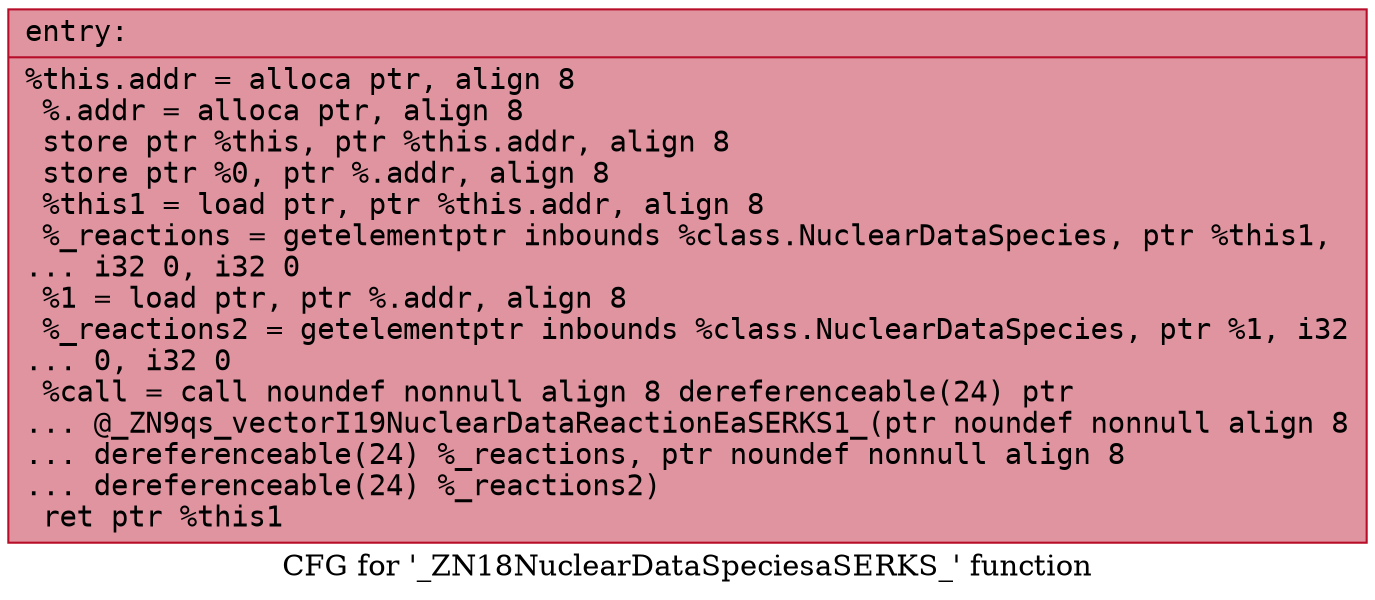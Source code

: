 digraph "CFG for '_ZN18NuclearDataSpeciesaSERKS_' function" {
	label="CFG for '_ZN18NuclearDataSpeciesaSERKS_' function";

	Node0x55cf63438390 [shape=record,color="#b70d28ff", style=filled, fillcolor="#b70d2870" fontname="Courier",label="{entry:\l|  %this.addr = alloca ptr, align 8\l  %.addr = alloca ptr, align 8\l  store ptr %this, ptr %this.addr, align 8\l  store ptr %0, ptr %.addr, align 8\l  %this1 = load ptr, ptr %this.addr, align 8\l  %_reactions = getelementptr inbounds %class.NuclearDataSpecies, ptr %this1,\l... i32 0, i32 0\l  %1 = load ptr, ptr %.addr, align 8\l  %_reactions2 = getelementptr inbounds %class.NuclearDataSpecies, ptr %1, i32\l... 0, i32 0\l  %call = call noundef nonnull align 8 dereferenceable(24) ptr\l... @_ZN9qs_vectorI19NuclearDataReactionEaSERKS1_(ptr noundef nonnull align 8\l... dereferenceable(24) %_reactions, ptr noundef nonnull align 8\l... dereferenceable(24) %_reactions2)\l  ret ptr %this1\l}"];
}
